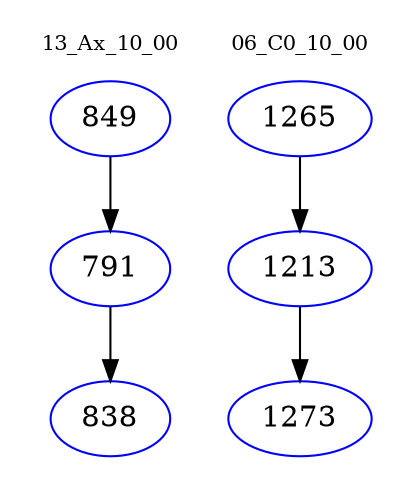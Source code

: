 digraph{
subgraph cluster_0 {
color = white
label = "13_Ax_10_00";
fontsize=10;
T0_849 [label="849", color="blue"]
T0_849 -> T0_791 [color="black"]
T0_791 [label="791", color="blue"]
T0_791 -> T0_838 [color="black"]
T0_838 [label="838", color="blue"]
}
subgraph cluster_1 {
color = white
label = "06_C0_10_00";
fontsize=10;
T1_1265 [label="1265", color="blue"]
T1_1265 -> T1_1213 [color="black"]
T1_1213 [label="1213", color="blue"]
T1_1213 -> T1_1273 [color="black"]
T1_1273 [label="1273", color="blue"]
}
}
